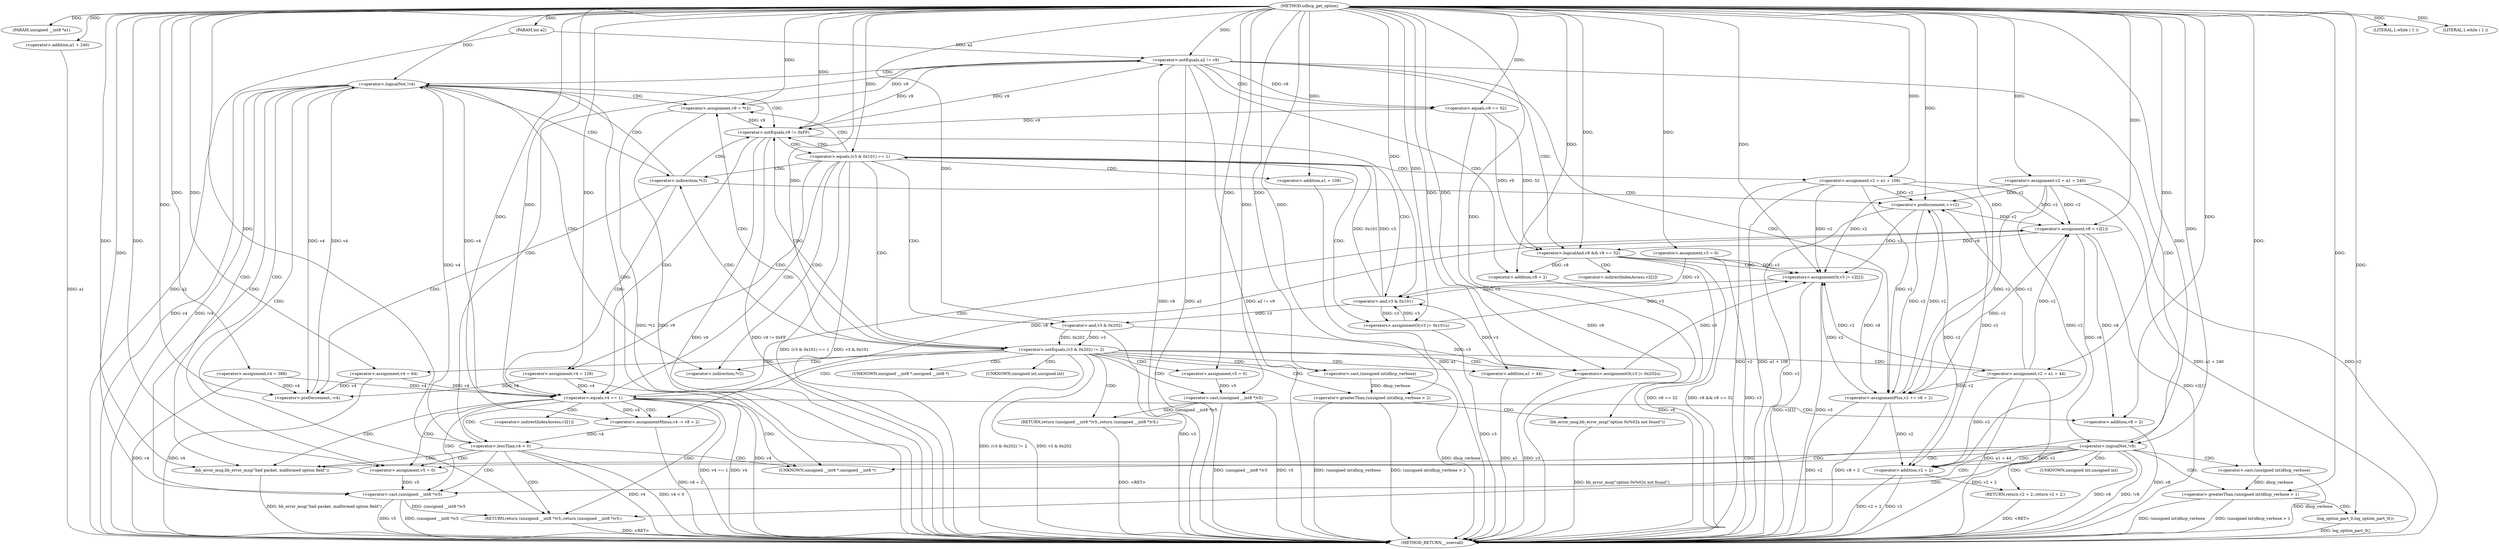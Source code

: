 digraph udhcp_get_option {  
"1000107" [label = "(METHOD,udhcp_get_option)" ]
"1000276" [label = "(METHOD_RETURN,__usercall)" ]
"1000108" [label = "(PARAM,unsigned __int8 *a1)" ]
"1000109" [label = "(PARAM,int a2)" ]
"1000117" [label = "(<operator>.assignment,v2 = a1 + 240)" ]
"1000119" [label = "(<operator>.addition,a1 + 240)" ]
"1000122" [label = "(<operator>.assignment,v3 = 0)" ]
"1000125" [label = "(<operator>.assignment,v4 = 388)" ]
"1000129" [label = "(LITERAL,1,while ( 1 ))" ]
"1000132" [label = "(LITERAL,1,while ( 1 ))" ]
"1000134" [label = "(<operator>.assignment,v9 = *v2)" ]
"1000142" [label = "(<operator>.preDecrement,--v4)" ]
"1000144" [label = "(<operator>.preIncrement,++v2)" ]
"1000148" [label = "(<operator>.logicalNot,!v4)" ]
"1000152" [label = "(<operator>.notEquals,v9 != 0xFF)" ]
"1000157" [label = "(<operator>.equals,(v3 & 0x101) == 1)" ]
"1000158" [label = "(<operator>.and,v3 & 0x101)" ]
"1000163" [label = "(<operators>.assignmentOr,v3 |= 0x101u)" ]
"1000166" [label = "(<operator>.assignment,v4 = 128)" ]
"1000169" [label = "(<operator>.assignment,v2 = a1 + 108)" ]
"1000171" [label = "(<operator>.addition,a1 + 108)" ]
"1000177" [label = "(<operator>.notEquals,(v3 & 0x202) != 2)" ]
"1000178" [label = "(<operator>.and,v3 & 0x202)" ]
"1000183" [label = "(<operator>.assignment,v5 = 0)" ]
"1000187" [label = "(<operator>.greaterThan,(unsigned int)dhcp_verbose > 2)" ]
"1000188" [label = "(<operator>.cast,(unsigned int)dhcp_verbose)" ]
"1000192" [label = "(bb_error_msg,bb_error_msg(\"option 0x%02x not found\"))" ]
"1000194" [label = "(RETURN,return (unsigned __int8 *)v5;,return (unsigned __int8 *)v5;)" ]
"1000195" [label = "(<operator>.cast,(unsigned __int8 *)v5)" ]
"1000198" [label = "(<operators>.assignmentOr,v3 |= 0x202u)" ]
"1000201" [label = "(<operator>.assignment,v4 = 64)" ]
"1000204" [label = "(<operator>.assignment,v2 = a1 + 44)" ]
"1000206" [label = "(<operator>.addition,a1 + 44)" ]
"1000210" [label = "(<operator>.equals,v4 == 1)" ]
"1000214" [label = "(<operator>.assignment,v8 = v2[1])" ]
"1000219" [label = "(<operator>.assignmentMinus,v4 -= v8 + 2)" ]
"1000221" [label = "(<operator>.addition,v8 + 2)" ]
"1000225" [label = "(<operator>.lessThan,v4 < 0)" ]
"1000230" [label = "(<operator>.notEquals,a2 != v9)" ]
"1000235" [label = "(<operator>.logicalAnd,v8 && v9 == 52)" ]
"1000237" [label = "(<operator>.equals,v9 == 52)" ]
"1000240" [label = "(<operators>.assignmentOr,v3 |= v2[2])" ]
"1000245" [label = "(<operator>.assignmentPlus,v2 += v8 + 2)" ]
"1000247" [label = "(<operator>.addition,v8 + 2)" ]
"1000252" [label = "(<operator>.logicalNot,!v8)" ]
"1000256" [label = "(<operator>.assignment,v5 = 0)" ]
"1000259" [label = "(bb_error_msg,bb_error_msg(\"bad packet, malformed option field\"))" ]
"1000261" [label = "(RETURN,return (unsigned __int8 *)v5;,return (unsigned __int8 *)v5;)" ]
"1000262" [label = "(<operator>.cast,(unsigned __int8 *)v5)" ]
"1000266" [label = "(<operator>.greaterThan,(unsigned int)dhcp_verbose > 1)" ]
"1000267" [label = "(<operator>.cast,(unsigned int)dhcp_verbose)" ]
"1000271" [label = "(log_option_part_0,log_option_part_0())" ]
"1000272" [label = "(RETURN,return v2 + 2;,return v2 + 2;)" ]
"1000273" [label = "(<operator>.addition,v2 + 2)" ]
"1000136" [label = "(<operator>.indirection,*v2)" ]
"1000139" [label = "(<operator>.indirection,*v2)" ]
"1000189" [label = "(UNKNOWN,unsigned int,unsigned int)" ]
"1000196" [label = "(UNKNOWN,unsigned __int8 *,unsigned __int8 *)" ]
"1000216" [label = "(<operator>.indirectIndexAccess,v2[1])" ]
"1000242" [label = "(<operator>.indirectIndexAccess,v2[2])" ]
"1000263" [label = "(UNKNOWN,unsigned __int8 *,unsigned __int8 *)" ]
"1000268" [label = "(UNKNOWN,unsigned int,unsigned int)" ]
  "1000204" -> "1000276"  [ label = "DDG: v2"] 
  "1000267" -> "1000276"  [ label = "DDG: dhcp_verbose"] 
  "1000148" -> "1000276"  [ label = "DDG: v4"] 
  "1000195" -> "1000276"  [ label = "DDG: (unsigned __int8 *)v5"] 
  "1000163" -> "1000276"  [ label = "DDG: v3"] 
  "1000166" -> "1000276"  [ label = "DDG: v4"] 
  "1000134" -> "1000276"  [ label = "DDG: *v2"] 
  "1000266" -> "1000276"  [ label = "DDG: (unsigned int)dhcp_verbose"] 
  "1000198" -> "1000276"  [ label = "DDG: v3"] 
  "1000119" -> "1000276"  [ label = "DDG: a1"] 
  "1000109" -> "1000276"  [ label = "DDG: a2"] 
  "1000259" -> "1000276"  [ label = "DDG: bb_error_msg(\"bad packet, malformed option field\")"] 
  "1000117" -> "1000276"  [ label = "DDG: v2"] 
  "1000177" -> "1000276"  [ label = "DDG: v3 & 0x202"] 
  "1000230" -> "1000276"  [ label = "DDG: a2 != v9"] 
  "1000210" -> "1000276"  [ label = "DDG: v4"] 
  "1000245" -> "1000276"  [ label = "DDG: v2"] 
  "1000157" -> "1000276"  [ label = "DDG: (v3 & 0x101) == 1"] 
  "1000219" -> "1000276"  [ label = "DDG: v8 + 2"] 
  "1000152" -> "1000276"  [ label = "DDG: v9 != 0xFF"] 
  "1000273" -> "1000276"  [ label = "DDG: v2"] 
  "1000117" -> "1000276"  [ label = "DDG: a1 + 240"] 
  "1000266" -> "1000276"  [ label = "DDG: (unsigned int)dhcp_verbose > 1"] 
  "1000152" -> "1000276"  [ label = "DDG: v9"] 
  "1000225" -> "1000276"  [ label = "DDG: v4"] 
  "1000240" -> "1000276"  [ label = "DDG: v3"] 
  "1000148" -> "1000276"  [ label = "DDG: !v4"] 
  "1000252" -> "1000276"  [ label = "DDG: v8"] 
  "1000157" -> "1000276"  [ label = "DDG: v3 & 0x101"] 
  "1000245" -> "1000276"  [ label = "DDG: v8 + 2"] 
  "1000188" -> "1000276"  [ label = "DDG: dhcp_verbose"] 
  "1000235" -> "1000276"  [ label = "DDG: v9 == 52"] 
  "1000271" -> "1000276"  [ label = "DDG: log_option_part_0()"] 
  "1000230" -> "1000276"  [ label = "DDG: v9"] 
  "1000206" -> "1000276"  [ label = "DDG: a1"] 
  "1000221" -> "1000276"  [ label = "DDG: v8"] 
  "1000247" -> "1000276"  [ label = "DDG: v8"] 
  "1000169" -> "1000276"  [ label = "DDG: v2"] 
  "1000252" -> "1000276"  [ label = "DDG: !v8"] 
  "1000225" -> "1000276"  [ label = "DDG: v4 < 0"] 
  "1000230" -> "1000276"  [ label = "DDG: a2"] 
  "1000169" -> "1000276"  [ label = "DDG: a1 + 108"] 
  "1000187" -> "1000276"  [ label = "DDG: (unsigned int)dhcp_verbose"] 
  "1000134" -> "1000276"  [ label = "DDG: v9"] 
  "1000125" -> "1000276"  [ label = "DDG: v4"] 
  "1000192" -> "1000276"  [ label = "DDG: bb_error_msg(\"option 0x%02x not found\")"] 
  "1000204" -> "1000276"  [ label = "DDG: a1 + 44"] 
  "1000187" -> "1000276"  [ label = "DDG: (unsigned int)dhcp_verbose > 2"] 
  "1000273" -> "1000276"  [ label = "DDG: v2 + 2"] 
  "1000177" -> "1000276"  [ label = "DDG: (v3 & 0x202) != 2"] 
  "1000240" -> "1000276"  [ label = "DDG: v2[2]"] 
  "1000178" -> "1000276"  [ label = "DDG: v3"] 
  "1000262" -> "1000276"  [ label = "DDG: v5"] 
  "1000144" -> "1000276"  [ label = "DDG: v2"] 
  "1000214" -> "1000276"  [ label = "DDG: v2[1]"] 
  "1000210" -> "1000276"  [ label = "DDG: v4 == 1"] 
  "1000237" -> "1000276"  [ label = "DDG: v9"] 
  "1000262" -> "1000276"  [ label = "DDG: (unsigned __int8 *)v5"] 
  "1000171" -> "1000276"  [ label = "DDG: a1"] 
  "1000201" -> "1000276"  [ label = "DDG: v4"] 
  "1000195" -> "1000276"  [ label = "DDG: v5"] 
  "1000122" -> "1000276"  [ label = "DDG: v3"] 
  "1000235" -> "1000276"  [ label = "DDG: v8 && v9 == 52"] 
  "1000261" -> "1000276"  [ label = "DDG: <RET>"] 
  "1000272" -> "1000276"  [ label = "DDG: <RET>"] 
  "1000194" -> "1000276"  [ label = "DDG: <RET>"] 
  "1000107" -> "1000108"  [ label = "DDG: "] 
  "1000107" -> "1000109"  [ label = "DDG: "] 
  "1000107" -> "1000117"  [ label = "DDG: "] 
  "1000107" -> "1000119"  [ label = "DDG: "] 
  "1000107" -> "1000122"  [ label = "DDG: "] 
  "1000107" -> "1000125"  [ label = "DDG: "] 
  "1000107" -> "1000129"  [ label = "DDG: "] 
  "1000107" -> "1000132"  [ label = "DDG: "] 
  "1000107" -> "1000134"  [ label = "DDG: "] 
  "1000166" -> "1000142"  [ label = "DDG: v4"] 
  "1000148" -> "1000142"  [ label = "DDG: v4"] 
  "1000125" -> "1000142"  [ label = "DDG: v4"] 
  "1000201" -> "1000142"  [ label = "DDG: v4"] 
  "1000107" -> "1000142"  [ label = "DDG: "] 
  "1000204" -> "1000144"  [ label = "DDG: v2"] 
  "1000117" -> "1000144"  [ label = "DDG: v2"] 
  "1000245" -> "1000144"  [ label = "DDG: v2"] 
  "1000169" -> "1000144"  [ label = "DDG: v2"] 
  "1000107" -> "1000144"  [ label = "DDG: "] 
  "1000142" -> "1000148"  [ label = "DDG: v4"] 
  "1000225" -> "1000148"  [ label = "DDG: v4"] 
  "1000107" -> "1000148"  [ label = "DDG: "] 
  "1000230" -> "1000152"  [ label = "DDG: v9"] 
  "1000134" -> "1000152"  [ label = "DDG: v9"] 
  "1000237" -> "1000152"  [ label = "DDG: v9"] 
  "1000107" -> "1000152"  [ label = "DDG: "] 
  "1000158" -> "1000157"  [ label = "DDG: v3"] 
  "1000158" -> "1000157"  [ label = "DDG: 0x101"] 
  "1000163" -> "1000158"  [ label = "DDG: v3"] 
  "1000198" -> "1000158"  [ label = "DDG: v3"] 
  "1000240" -> "1000158"  [ label = "DDG: v3"] 
  "1000122" -> "1000158"  [ label = "DDG: v3"] 
  "1000107" -> "1000158"  [ label = "DDG: "] 
  "1000107" -> "1000157"  [ label = "DDG: "] 
  "1000107" -> "1000163"  [ label = "DDG: "] 
  "1000158" -> "1000163"  [ label = "DDG: v3"] 
  "1000107" -> "1000166"  [ label = "DDG: "] 
  "1000107" -> "1000169"  [ label = "DDG: "] 
  "1000107" -> "1000171"  [ label = "DDG: "] 
  "1000178" -> "1000177"  [ label = "DDG: v3"] 
  "1000178" -> "1000177"  [ label = "DDG: 0x202"] 
  "1000158" -> "1000178"  [ label = "DDG: v3"] 
  "1000107" -> "1000178"  [ label = "DDG: "] 
  "1000107" -> "1000177"  [ label = "DDG: "] 
  "1000107" -> "1000183"  [ label = "DDG: "] 
  "1000188" -> "1000187"  [ label = "DDG: dhcp_verbose"] 
  "1000107" -> "1000188"  [ label = "DDG: "] 
  "1000107" -> "1000187"  [ label = "DDG: "] 
  "1000107" -> "1000192"  [ label = "DDG: "] 
  "1000195" -> "1000194"  [ label = "DDG: (unsigned __int8 *)v5"] 
  "1000183" -> "1000195"  [ label = "DDG: v5"] 
  "1000107" -> "1000195"  [ label = "DDG: "] 
  "1000107" -> "1000198"  [ label = "DDG: "] 
  "1000178" -> "1000198"  [ label = "DDG: v3"] 
  "1000107" -> "1000201"  [ label = "DDG: "] 
  "1000107" -> "1000204"  [ label = "DDG: "] 
  "1000107" -> "1000206"  [ label = "DDG: "] 
  "1000166" -> "1000210"  [ label = "DDG: v4"] 
  "1000148" -> "1000210"  [ label = "DDG: v4"] 
  "1000125" -> "1000210"  [ label = "DDG: v4"] 
  "1000201" -> "1000210"  [ label = "DDG: v4"] 
  "1000107" -> "1000210"  [ label = "DDG: "] 
  "1000204" -> "1000214"  [ label = "DDG: v2"] 
  "1000117" -> "1000214"  [ label = "DDG: v2"] 
  "1000245" -> "1000214"  [ label = "DDG: v2"] 
  "1000169" -> "1000214"  [ label = "DDG: v2"] 
  "1000144" -> "1000214"  [ label = "DDG: v2"] 
  "1000107" -> "1000214"  [ label = "DDG: "] 
  "1000214" -> "1000219"  [ label = "DDG: v8"] 
  "1000107" -> "1000219"  [ label = "DDG: "] 
  "1000210" -> "1000219"  [ label = "DDG: v4"] 
  "1000214" -> "1000221"  [ label = "DDG: v8"] 
  "1000107" -> "1000221"  [ label = "DDG: "] 
  "1000219" -> "1000225"  [ label = "DDG: v4"] 
  "1000107" -> "1000225"  [ label = "DDG: "] 
  "1000109" -> "1000230"  [ label = "DDG: a2"] 
  "1000107" -> "1000230"  [ label = "DDG: "] 
  "1000152" -> "1000230"  [ label = "DDG: v9"] 
  "1000134" -> "1000230"  [ label = "DDG: v9"] 
  "1000107" -> "1000235"  [ label = "DDG: "] 
  "1000214" -> "1000235"  [ label = "DDG: v8"] 
  "1000237" -> "1000235"  [ label = "DDG: v9"] 
  "1000237" -> "1000235"  [ label = "DDG: 52"] 
  "1000230" -> "1000237"  [ label = "DDG: v9"] 
  "1000107" -> "1000237"  [ label = "DDG: "] 
  "1000204" -> "1000240"  [ label = "DDG: v2"] 
  "1000117" -> "1000240"  [ label = "DDG: v2"] 
  "1000245" -> "1000240"  [ label = "DDG: v2"] 
  "1000169" -> "1000240"  [ label = "DDG: v2"] 
  "1000144" -> "1000240"  [ label = "DDG: v2"] 
  "1000163" -> "1000240"  [ label = "DDG: v3"] 
  "1000198" -> "1000240"  [ label = "DDG: v3"] 
  "1000122" -> "1000240"  [ label = "DDG: v3"] 
  "1000107" -> "1000240"  [ label = "DDG: "] 
  "1000235" -> "1000245"  [ label = "DDG: v8"] 
  "1000107" -> "1000245"  [ label = "DDG: "] 
  "1000204" -> "1000245"  [ label = "DDG: v2"] 
  "1000117" -> "1000245"  [ label = "DDG: v2"] 
  "1000169" -> "1000245"  [ label = "DDG: v2"] 
  "1000144" -> "1000245"  [ label = "DDG: v2"] 
  "1000235" -> "1000247"  [ label = "DDG: v8"] 
  "1000107" -> "1000247"  [ label = "DDG: "] 
  "1000107" -> "1000252"  [ label = "DDG: "] 
  "1000214" -> "1000252"  [ label = "DDG: v8"] 
  "1000107" -> "1000256"  [ label = "DDG: "] 
  "1000107" -> "1000259"  [ label = "DDG: "] 
  "1000262" -> "1000261"  [ label = "DDG: (unsigned __int8 *)v5"] 
  "1000256" -> "1000262"  [ label = "DDG: v5"] 
  "1000107" -> "1000262"  [ label = "DDG: "] 
  "1000267" -> "1000266"  [ label = "DDG: dhcp_verbose"] 
  "1000107" -> "1000267"  [ label = "DDG: "] 
  "1000107" -> "1000266"  [ label = "DDG: "] 
  "1000107" -> "1000271"  [ label = "DDG: "] 
  "1000273" -> "1000272"  [ label = "DDG: v2 + 2"] 
  "1000204" -> "1000273"  [ label = "DDG: v2"] 
  "1000117" -> "1000273"  [ label = "DDG: v2"] 
  "1000245" -> "1000273"  [ label = "DDG: v2"] 
  "1000169" -> "1000273"  [ label = "DDG: v2"] 
  "1000144" -> "1000273"  [ label = "DDG: v2"] 
  "1000107" -> "1000273"  [ label = "DDG: "] 
  "1000139" -> "1000144"  [ label = "CDG: "] 
  "1000139" -> "1000142"  [ label = "CDG: "] 
  "1000139" -> "1000148"  [ label = "CDG: "] 
  "1000139" -> "1000210"  [ label = "CDG: "] 
  "1000139" -> "1000152"  [ label = "CDG: "] 
  "1000148" -> "1000256"  [ label = "CDG: "] 
  "1000148" -> "1000263"  [ label = "CDG: "] 
  "1000148" -> "1000262"  [ label = "CDG: "] 
  "1000148" -> "1000261"  [ label = "CDG: "] 
  "1000148" -> "1000259"  [ label = "CDG: "] 
  "1000148" -> "1000139"  [ label = "CDG: "] 
  "1000148" -> "1000136"  [ label = "CDG: "] 
  "1000148" -> "1000134"  [ label = "CDG: "] 
  "1000148" -> "1000152"  [ label = "CDG: "] 
  "1000152" -> "1000210"  [ label = "CDG: "] 
  "1000152" -> "1000158"  [ label = "CDG: "] 
  "1000152" -> "1000157"  [ label = "CDG: "] 
  "1000157" -> "1000171"  [ label = "CDG: "] 
  "1000157" -> "1000169"  [ label = "CDG: "] 
  "1000157" -> "1000166"  [ label = "CDG: "] 
  "1000157" -> "1000163"  [ label = "CDG: "] 
  "1000157" -> "1000178"  [ label = "CDG: "] 
  "1000157" -> "1000177"  [ label = "CDG: "] 
  "1000157" -> "1000210"  [ label = "CDG: "] 
  "1000157" -> "1000139"  [ label = "CDG: "] 
  "1000157" -> "1000136"  [ label = "CDG: "] 
  "1000157" -> "1000134"  [ label = "CDG: "] 
  "1000157" -> "1000152"  [ label = "CDG: "] 
  "1000177" -> "1000189"  [ label = "CDG: "] 
  "1000177" -> "1000188"  [ label = "CDG: "] 
  "1000177" -> "1000187"  [ label = "CDG: "] 
  "1000177" -> "1000183"  [ label = "CDG: "] 
  "1000177" -> "1000206"  [ label = "CDG: "] 
  "1000177" -> "1000204"  [ label = "CDG: "] 
  "1000177" -> "1000201"  [ label = "CDG: "] 
  "1000177" -> "1000198"  [ label = "CDG: "] 
  "1000177" -> "1000196"  [ label = "CDG: "] 
  "1000177" -> "1000195"  [ label = "CDG: "] 
  "1000177" -> "1000194"  [ label = "CDG: "] 
  "1000177" -> "1000210"  [ label = "CDG: "] 
  "1000177" -> "1000139"  [ label = "CDG: "] 
  "1000177" -> "1000136"  [ label = "CDG: "] 
  "1000177" -> "1000134"  [ label = "CDG: "] 
  "1000177" -> "1000152"  [ label = "CDG: "] 
  "1000187" -> "1000192"  [ label = "CDG: "] 
  "1000210" -> "1000221"  [ label = "CDG: "] 
  "1000210" -> "1000219"  [ label = "CDG: "] 
  "1000210" -> "1000216"  [ label = "CDG: "] 
  "1000210" -> "1000214"  [ label = "CDG: "] 
  "1000210" -> "1000225"  [ label = "CDG: "] 
  "1000210" -> "1000256"  [ label = "CDG: "] 
  "1000210" -> "1000263"  [ label = "CDG: "] 
  "1000210" -> "1000262"  [ label = "CDG: "] 
  "1000210" -> "1000261"  [ label = "CDG: "] 
  "1000210" -> "1000259"  [ label = "CDG: "] 
  "1000225" -> "1000230"  [ label = "CDG: "] 
  "1000225" -> "1000256"  [ label = "CDG: "] 
  "1000225" -> "1000263"  [ label = "CDG: "] 
  "1000225" -> "1000262"  [ label = "CDG: "] 
  "1000225" -> "1000261"  [ label = "CDG: "] 
  "1000225" -> "1000259"  [ label = "CDG: "] 
  "1000230" -> "1000235"  [ label = "CDG: "] 
  "1000230" -> "1000252"  [ label = "CDG: "] 
  "1000230" -> "1000247"  [ label = "CDG: "] 
  "1000230" -> "1000245"  [ label = "CDG: "] 
  "1000230" -> "1000148"  [ label = "CDG: "] 
  "1000230" -> "1000237"  [ label = "CDG: "] 
  "1000235" -> "1000240"  [ label = "CDG: "] 
  "1000235" -> "1000242"  [ label = "CDG: "] 
  "1000252" -> "1000256"  [ label = "CDG: "] 
  "1000252" -> "1000272"  [ label = "CDG: "] 
  "1000252" -> "1000268"  [ label = "CDG: "] 
  "1000252" -> "1000267"  [ label = "CDG: "] 
  "1000252" -> "1000266"  [ label = "CDG: "] 
  "1000252" -> "1000263"  [ label = "CDG: "] 
  "1000252" -> "1000262"  [ label = "CDG: "] 
  "1000252" -> "1000261"  [ label = "CDG: "] 
  "1000252" -> "1000259"  [ label = "CDG: "] 
  "1000252" -> "1000273"  [ label = "CDG: "] 
  "1000266" -> "1000271"  [ label = "CDG: "] 
}
